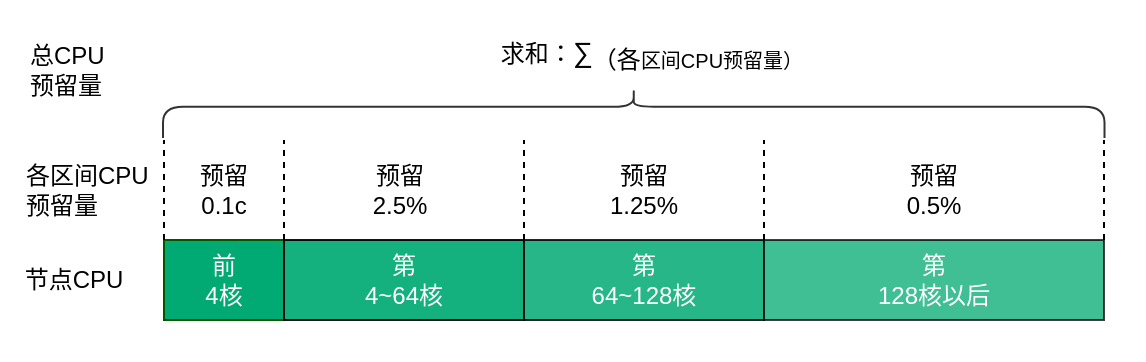 <mxfile version="20.7.4" type="device" pages="2"><diagram id="bLKValZtgEhsf_qZUm0z" name="cpu"><mxGraphModel dx="703" dy="483" grid="1" gridSize="10" guides="1" tooltips="1" connect="1" arrows="1" fold="1" page="1" pageScale="1" pageWidth="827" pageHeight="1169" math="0" shadow="0"><root><mxCell id="0"/><mxCell id="1" parent="0"/><mxCell id="zOyWCexYzGYS8uX46i4J-20" value="" style="rounded=0;whiteSpace=wrap;html=1;fontFamily=Helvetica;fontSize=14;opacity=80;strokeColor=none;" vertex="1" parent="1"><mxGeometry x="188" y="140" width="572" height="180" as="geometry"/></mxCell><mxCell id="zOyWCexYzGYS8uX46i4J-1" value="前&lt;br&gt;4核" style="rounded=0;whiteSpace=wrap;html=1;fillColor=#00AA72;strokeColor=#005700;fontColor=#ffffff;" vertex="1" parent="1"><mxGeometry x="270" y="260" width="60" height="40" as="geometry"/></mxCell><mxCell id="zOyWCexYzGYS8uX46i4J-2" value="第&lt;br&gt;4~64核" style="rounded=0;whiteSpace=wrap;html=1;fillColor=#00AA72;strokeColor=#000000;fontColor=#ffffff;gradientColor=none;opacity=92;" vertex="1" parent="1"><mxGeometry x="330" y="260" width="120" height="40" as="geometry"/></mxCell><mxCell id="zOyWCexYzGYS8uX46i4J-3" value="第&lt;br&gt;64~128核" style="rounded=0;whiteSpace=wrap;html=1;fillColor=#00AA72;strokeColor=#000000;fontColor=#ffffff;opacity=85;" vertex="1" parent="1"><mxGeometry x="450" y="260" width="120" height="40" as="geometry"/></mxCell><mxCell id="zOyWCexYzGYS8uX46i4J-4" value="第&lt;br&gt;128核以后" style="rounded=0;whiteSpace=wrap;html=1;fillColor=#00AA72;strokeColor=#000000;fontColor=#ffffff;opacity=75;" vertex="1" parent="1"><mxGeometry x="570" y="260" width="170" height="40" as="geometry"/></mxCell><mxCell id="zOyWCexYzGYS8uX46i4J-5" value="" style="endArrow=none;html=1;rounded=0;fontFamily=Helvetica;fontSize=12;fontColor=#ffffff;exitX=0;exitY=0;exitDx=0;exitDy=0;dashed=1;strokeColor=#000000;fillColor=#008a00;" edge="1" parent="1" source="zOyWCexYzGYS8uX46i4J-1"><mxGeometry width="50" height="50" relative="1" as="geometry"><mxPoint x="260" y="240" as="sourcePoint"/><mxPoint x="270" y="210" as="targetPoint"/></mxGeometry></mxCell><mxCell id="zOyWCexYzGYS8uX46i4J-6" value="" style="endArrow=none;html=1;rounded=0;fontFamily=Helvetica;fontSize=12;fontColor=#ffffff;exitX=0;exitY=0;exitDx=0;exitDy=0;dashed=1;" edge="1" parent="1"><mxGeometry x="0.6" y="-40" width="50" height="50" relative="1" as="geometry"><mxPoint x="330" y="260" as="sourcePoint"/><mxPoint x="330" y="210" as="targetPoint"/><mxPoint as="offset"/></mxGeometry></mxCell><mxCell id="zOyWCexYzGYS8uX46i4J-7" value="" style="endArrow=none;html=1;rounded=0;fontFamily=Helvetica;fontSize=12;fontColor=#ffffff;exitX=0;exitY=0;exitDx=0;exitDy=0;dashed=1;" edge="1" parent="1"><mxGeometry x="1" y="-150" width="50" height="50" relative="1" as="geometry"><mxPoint x="450" y="260" as="sourcePoint"/><mxPoint x="450" y="210" as="targetPoint"/><mxPoint as="offset"/></mxGeometry></mxCell><mxCell id="zOyWCexYzGYS8uX46i4J-8" value="" style="endArrow=none;html=1;rounded=0;fontFamily=Helvetica;fontSize=12;fontColor=#ffffff;exitX=0;exitY=0;exitDx=0;exitDy=0;dashed=1;" edge="1" parent="1"><mxGeometry x="1" y="-270" width="50" height="50" relative="1" as="geometry"><mxPoint x="570" y="260" as="sourcePoint"/><mxPoint x="570" y="210" as="targetPoint"/><mxPoint y="-10" as="offset"/></mxGeometry></mxCell><mxCell id="zOyWCexYzGYS8uX46i4J-9" value="" style="endArrow=none;html=1;rounded=0;fontFamily=Helvetica;fontSize=12;fontColor=#ffffff;exitX=0;exitY=0;exitDx=0;exitDy=0;dashed=1;" edge="1" parent="1"><mxGeometry x="1" y="-90" width="50" height="50" relative="1" as="geometry"><mxPoint x="740" y="260" as="sourcePoint"/><mxPoint x="740" y="210" as="targetPoint"/><mxPoint as="offset"/></mxGeometry></mxCell><mxCell id="zOyWCexYzGYS8uX46i4J-10" value="&lt;font color=&quot;#000000&quot;&gt;预留&lt;br&gt;0.1c&lt;/font&gt;" style="text;html=1;strokeColor=none;fillColor=none;align=center;verticalAlign=middle;whiteSpace=wrap;rounded=0;fontFamily=Helvetica;fontSize=12;fontColor=#ffffff;opacity=80;" vertex="1" parent="1"><mxGeometry x="270" y="220" width="60" height="30" as="geometry"/></mxCell><mxCell id="zOyWCexYzGYS8uX46i4J-12" value="&lt;font color=&quot;#000000&quot;&gt;预留&lt;br&gt;2.5%&lt;br&gt;&lt;/font&gt;" style="text;html=1;strokeColor=none;fillColor=none;align=center;verticalAlign=middle;whiteSpace=wrap;rounded=0;fontFamily=Helvetica;fontSize=12;fontColor=#ffffff;opacity=80;" vertex="1" parent="1"><mxGeometry x="358" y="220" width="60" height="30" as="geometry"/></mxCell><mxCell id="zOyWCexYzGYS8uX46i4J-13" value="&lt;font color=&quot;#000000&quot;&gt;预留&lt;br&gt;1.25%&lt;br&gt;&lt;/font&gt;" style="text;html=1;strokeColor=none;fillColor=none;align=center;verticalAlign=middle;whiteSpace=wrap;rounded=0;fontFamily=Helvetica;fontSize=12;fontColor=#ffffff;opacity=80;" vertex="1" parent="1"><mxGeometry x="480" y="220" width="60" height="30" as="geometry"/></mxCell><mxCell id="zOyWCexYzGYS8uX46i4J-14" value="&lt;font color=&quot;#000000&quot;&gt;预留&lt;br&gt;0.5%&lt;br&gt;&lt;/font&gt;" style="text;html=1;strokeColor=none;fillColor=none;align=center;verticalAlign=middle;whiteSpace=wrap;rounded=0;fontFamily=Helvetica;fontSize=12;fontColor=#ffffff;opacity=80;" vertex="1" parent="1"><mxGeometry x="625" y="220" width="60" height="30" as="geometry"/></mxCell><mxCell id="zOyWCexYzGYS8uX46i4J-15" value="" style="shape=curlyBracket;whiteSpace=wrap;html=1;rounded=1;flipH=1;labelPosition=right;verticalLabelPosition=middle;align=left;verticalAlign=middle;strokeColor=#000000;fontFamily=Helvetica;fontSize=12;fontColor=#000000;fillColor=#60A917;opacity=80;rotation=-90;size=0.375;" vertex="1" parent="1"><mxGeometry x="492.38" y="-38.87" width="25" height="470.75" as="geometry"/></mxCell><mxCell id="zOyWCexYzGYS8uX46i4J-16" value="总CPU&lt;br&gt;预留量" style="text;html=1;strokeColor=none;fillColor=none;align=left;verticalAlign=middle;whiteSpace=wrap;rounded=0;fontFamily=Helvetica;fontSize=12;fontColor=default;opacity=80;" vertex="1" parent="1"><mxGeometry x="201" y="160" width="70" height="30" as="geometry"/></mxCell><mxCell id="zOyWCexYzGYS8uX46i4J-17" value="节点CPU" style="text;html=1;strokeColor=none;fillColor=none;align=center;verticalAlign=middle;whiteSpace=wrap;rounded=0;fontFamily=Helvetica;fontSize=12;fontColor=#000000;opacity=80;" vertex="1" parent="1"><mxGeometry x="190" y="265" width="70" height="30" as="geometry"/></mxCell><mxCell id="zOyWCexYzGYS8uX46i4J-18" value="各区间CPU预留量" style="text;html=1;strokeColor=none;fillColor=none;align=left;verticalAlign=middle;whiteSpace=wrap;rounded=0;fontFamily=Helvetica;fontSize=12;fontColor=#000000;opacity=80;" vertex="1" parent="1"><mxGeometry x="199" y="220" width="70" height="30" as="geometry"/></mxCell><mxCell id="zOyWCexYzGYS8uX46i4J-19" value="求和：&lt;font style=&quot;font-size: 14px;&quot;&gt;∑&lt;/font&gt;&lt;sub&gt;&lt;font style=&quot;font-size: 12px;&quot;&gt;（各&lt;/font&gt;区间CPU预留量）&lt;/sub&gt;" style="text;html=1;strokeColor=none;fillColor=none;align=center;verticalAlign=middle;whiteSpace=wrap;rounded=0;fontFamily=Helvetica;fontSize=12;fontColor=default;opacity=80;" vertex="1" parent="1"><mxGeometry x="414" y="152" width="200" height="30" as="geometry"/></mxCell></root></mxGraphModel></diagram><diagram id="0_K_PD8ldL9aARTmEdSg" name="mem"><mxGraphModel dx="844" dy="579" grid="1" gridSize="10" guides="1" tooltips="1" connect="1" arrows="1" fold="1" page="1" pageScale="1" pageWidth="827" pageHeight="1169" math="0" shadow="0"><root><mxCell id="0"/><mxCell id="1" parent="0"/><mxCell id="gyqRXQ0JwEbEI8T33RV0-1" value="" style="rounded=0;whiteSpace=wrap;html=1;fontFamily=Helvetica;fontSize=14;opacity=80;strokeColor=none;" vertex="1" parent="1"><mxGeometry x="140" y="156.25" width="572" height="180" as="geometry"/></mxCell><mxCell id="gyqRXQ0JwEbEI8T33RV0-2" value="前&lt;br&gt;4GiB" style="rounded=0;whiteSpace=wrap;html=1;fillColor=#00AA72;strokeColor=#005700;fontColor=#ffffff;" vertex="1" parent="1"><mxGeometry x="222" y="266.75" width="60" height="40" as="geometry"/></mxCell><mxCell id="gyqRXQ0JwEbEI8T33RV0-3" value="第&lt;br&gt;4~8GiB" style="rounded=0;whiteSpace=wrap;html=1;fillColor=#00AA72;strokeColor=#000000;fontColor=#ffffff;gradientColor=none;opacity=92;" vertex="1" parent="1"><mxGeometry x="282" y="266.75" width="60" height="40" as="geometry"/></mxCell><mxCell id="gyqRXQ0JwEbEI8T33RV0-4" value="第&lt;br&gt;8~16GiB" style="rounded=0;whiteSpace=wrap;html=1;fillColor=#00AA72;strokeColor=#000000;fontColor=#ffffff;opacity=85;" vertex="1" parent="1"><mxGeometry x="342" y="266.75" width="110" height="40" as="geometry"/></mxCell><mxCell id="gyqRXQ0JwEbEI8T33RV0-5" value="第&lt;br&gt;16~128GiB" style="rounded=0;whiteSpace=wrap;html=1;fillColor=#00AA72;strokeColor=#000000;fontColor=#ffffff;opacity=75;" vertex="1" parent="1"><mxGeometry x="452" y="266.75" width="120" height="40" as="geometry"/></mxCell><mxCell id="gyqRXQ0JwEbEI8T33RV0-6" value="" style="endArrow=none;html=1;rounded=0;fontFamily=Helvetica;fontSize=12;fontColor=#ffffff;exitX=0;exitY=0;exitDx=0;exitDy=0;dashed=1;strokeColor=#000000;fillColor=#008a00;" edge="1" parent="1" source="gyqRXQ0JwEbEI8T33RV0-2"><mxGeometry width="50" height="50" relative="1" as="geometry"><mxPoint x="211" y="246.75" as="sourcePoint"/><mxPoint x="221.0" y="216.75" as="targetPoint"/></mxGeometry></mxCell><mxCell id="gyqRXQ0JwEbEI8T33RV0-7" value="" style="endArrow=none;html=1;rounded=0;fontFamily=Helvetica;fontSize=12;fontColor=#ffffff;exitX=0;exitY=0;exitDx=0;exitDy=0;dashed=1;" edge="1" parent="1"><mxGeometry x="0.6" y="-40" width="50" height="50" relative="1" as="geometry"><mxPoint x="282" y="266.75" as="sourcePoint"/><mxPoint x="282" y="216.75" as="targetPoint"/><mxPoint as="offset"/></mxGeometry></mxCell><mxCell id="gyqRXQ0JwEbEI8T33RV0-8" value="" style="endArrow=none;html=1;rounded=0;fontFamily=Helvetica;fontSize=12;fontColor=#ffffff;exitX=0;exitY=0;exitDx=0;exitDy=0;dashed=1;" edge="1" parent="1"><mxGeometry x="1" y="-150" width="50" height="50" relative="1" as="geometry"><mxPoint x="342" y="266.75" as="sourcePoint"/><mxPoint x="342" y="216.75" as="targetPoint"/><mxPoint as="offset"/></mxGeometry></mxCell><mxCell id="gyqRXQ0JwEbEI8T33RV0-9" value="" style="endArrow=none;html=1;rounded=0;fontFamily=Helvetica;fontSize=12;fontColor=#ffffff;exitX=0;exitY=0;exitDx=0;exitDy=0;dashed=1;" edge="1" parent="1"><mxGeometry x="1" y="-270" width="50" height="50" relative="1" as="geometry"><mxPoint x="452" y="266.75" as="sourcePoint"/><mxPoint x="452" y="216.75" as="targetPoint"/><mxPoint y="-10" as="offset"/></mxGeometry></mxCell><mxCell id="gyqRXQ0JwEbEI8T33RV0-10" value="" style="endArrow=none;html=1;rounded=0;fontFamily=Helvetica;fontSize=12;fontColor=#ffffff;exitX=0;exitY=0;exitDx=0;exitDy=0;dashed=1;" edge="1" parent="1"><mxGeometry x="1" y="-90" width="50" height="50" relative="1" as="geometry"><mxPoint x="692" y="266.75" as="sourcePoint"/><mxPoint x="692" y="216.75" as="targetPoint"/><mxPoint as="offset"/></mxGeometry></mxCell><mxCell id="gyqRXQ0JwEbEI8T33RV0-11" value="&lt;font color=&quot;#000000&quot;&gt;预留&lt;br&gt;25%&lt;br&gt;&lt;/font&gt;" style="text;html=1;strokeColor=none;fillColor=none;align=center;verticalAlign=middle;whiteSpace=wrap;rounded=0;fontFamily=Helvetica;fontSize=12;fontColor=#ffffff;opacity=80;" vertex="1" parent="1"><mxGeometry x="226" y="226.75" width="51" height="30" as="geometry"/></mxCell><mxCell id="gyqRXQ0JwEbEI8T33RV0-12" value="&lt;font color=&quot;#000000&quot;&gt;预留&lt;br&gt;20%&lt;br&gt;&lt;/font&gt;" style="text;html=1;strokeColor=none;fillColor=none;align=center;verticalAlign=middle;whiteSpace=wrap;rounded=0;fontFamily=Helvetica;fontSize=12;fontColor=#ffffff;opacity=80;" vertex="1" parent="1"><mxGeometry x="281" y="226.75" width="60" height="30" as="geometry"/></mxCell><mxCell id="gyqRXQ0JwEbEI8T33RV0-13" value="&lt;font color=&quot;#000000&quot;&gt;预留&lt;br&gt;10%&lt;br&gt;&lt;/font&gt;" style="text;html=1;strokeColor=none;fillColor=none;align=center;verticalAlign=middle;whiteSpace=wrap;rounded=0;fontFamily=Helvetica;fontSize=12;fontColor=#ffffff;opacity=80;" vertex="1" parent="1"><mxGeometry x="366" y="226.75" width="60" height="30" as="geometry"/></mxCell><mxCell id="gyqRXQ0JwEbEI8T33RV0-14" value="&lt;font color=&quot;#000000&quot;&gt;预留&lt;br&gt;6%&lt;br&gt;&lt;/font&gt;" style="text;html=1;strokeColor=none;fillColor=none;align=center;verticalAlign=middle;whiteSpace=wrap;rounded=0;fontFamily=Helvetica;fontSize=12;fontColor=#ffffff;opacity=80;" vertex="1" parent="1"><mxGeometry x="482" y="226.75" width="60" height="30" as="geometry"/></mxCell><mxCell id="gyqRXQ0JwEbEI8T33RV0-15" value="" style="shape=curlyBracket;whiteSpace=wrap;html=1;rounded=1;flipH=1;labelPosition=right;verticalLabelPosition=middle;align=left;verticalAlign=middle;strokeColor=#000000;fontFamily=Helvetica;fontSize=12;fontColor=#000000;fillColor=#60A917;opacity=80;rotation=-90;size=0.375;" vertex="1" parent="1"><mxGeometry x="443.75" y="-30" width="25" height="469.5" as="geometry"/></mxCell><mxCell id="gyqRXQ0JwEbEI8T33RV0-16" value="总内存&lt;br&gt;预留量" style="text;html=1;strokeColor=none;fillColor=none;align=left;verticalAlign=middle;whiteSpace=wrap;rounded=0;fontFamily=Helvetica;fontSize=12;fontColor=default;opacity=80;" vertex="1" parent="1"><mxGeometry x="152" y="166.75" width="70" height="30" as="geometry"/></mxCell><mxCell id="gyqRXQ0JwEbEI8T33RV0-17" value="节点内存" style="text;html=1;strokeColor=none;fillColor=none;align=center;verticalAlign=middle;whiteSpace=wrap;rounded=0;fontFamily=Helvetica;fontSize=12;fontColor=#000000;opacity=80;" vertex="1" parent="1"><mxGeometry x="141" y="271.75" width="70" height="30" as="geometry"/></mxCell><mxCell id="gyqRXQ0JwEbEI8T33RV0-18" value="各区间内存预留量" style="text;html=1;strokeColor=none;fillColor=none;align=left;verticalAlign=middle;whiteSpace=wrap;rounded=0;fontFamily=Helvetica;fontSize=12;fontColor=#000000;opacity=80;" vertex="1" parent="1"><mxGeometry x="150" y="226.75" width="70" height="30" as="geometry"/></mxCell><mxCell id="gyqRXQ0JwEbEI8T33RV0-19" value="求和：&lt;font style=&quot;font-size: 14px;&quot;&gt;∑&lt;/font&gt;&lt;sub&gt;&lt;font style=&quot;font-size: 12px;&quot;&gt;（各&lt;/font&gt;区间内存预留量）&lt;/sub&gt;" style="text;html=1;strokeColor=none;fillColor=none;align=center;verticalAlign=middle;whiteSpace=wrap;rounded=0;fontFamily=Helvetica;fontSize=12;fontColor=default;opacity=80;" vertex="1" parent="1"><mxGeometry x="370" y="163.75" width="200" height="30" as="geometry"/></mxCell><mxCell id="gyqRXQ0JwEbEI8T33RV0-20" value="第&lt;br&gt;128GiB以上" style="rounded=0;whiteSpace=wrap;html=1;fillColor=#00AA72;strokeColor=#000000;fontColor=#ffffff;opacity=70;" vertex="1" parent="1"><mxGeometry x="572" y="266.75" width="120" height="40" as="geometry"/></mxCell><mxCell id="gyqRXQ0JwEbEI8T33RV0-21" value="" style="endArrow=none;html=1;rounded=0;fontFamily=Helvetica;fontSize=12;fontColor=#ffffff;exitX=0;exitY=0;exitDx=0;exitDy=0;dashed=1;" edge="1" parent="1"><mxGeometry x="1" y="-270" width="50" height="50" relative="1" as="geometry"><mxPoint x="572.17" y="266.75" as="sourcePoint"/><mxPoint x="572.17" y="216.75" as="targetPoint"/><mxPoint y="-10" as="offset"/></mxGeometry></mxCell><mxCell id="gyqRXQ0JwEbEI8T33RV0-22" value="&lt;font color=&quot;#000000&quot;&gt;预留&lt;br&gt;2%&lt;br&gt;&lt;/font&gt;" style="text;html=1;strokeColor=none;fillColor=none;align=center;verticalAlign=middle;whiteSpace=wrap;rounded=0;fontFamily=Helvetica;fontSize=12;fontColor=#ffffff;opacity=80;" vertex="1" parent="1"><mxGeometry x="607" y="226.75" width="60" height="30" as="geometry"/></mxCell></root></mxGraphModel></diagram></mxfile>